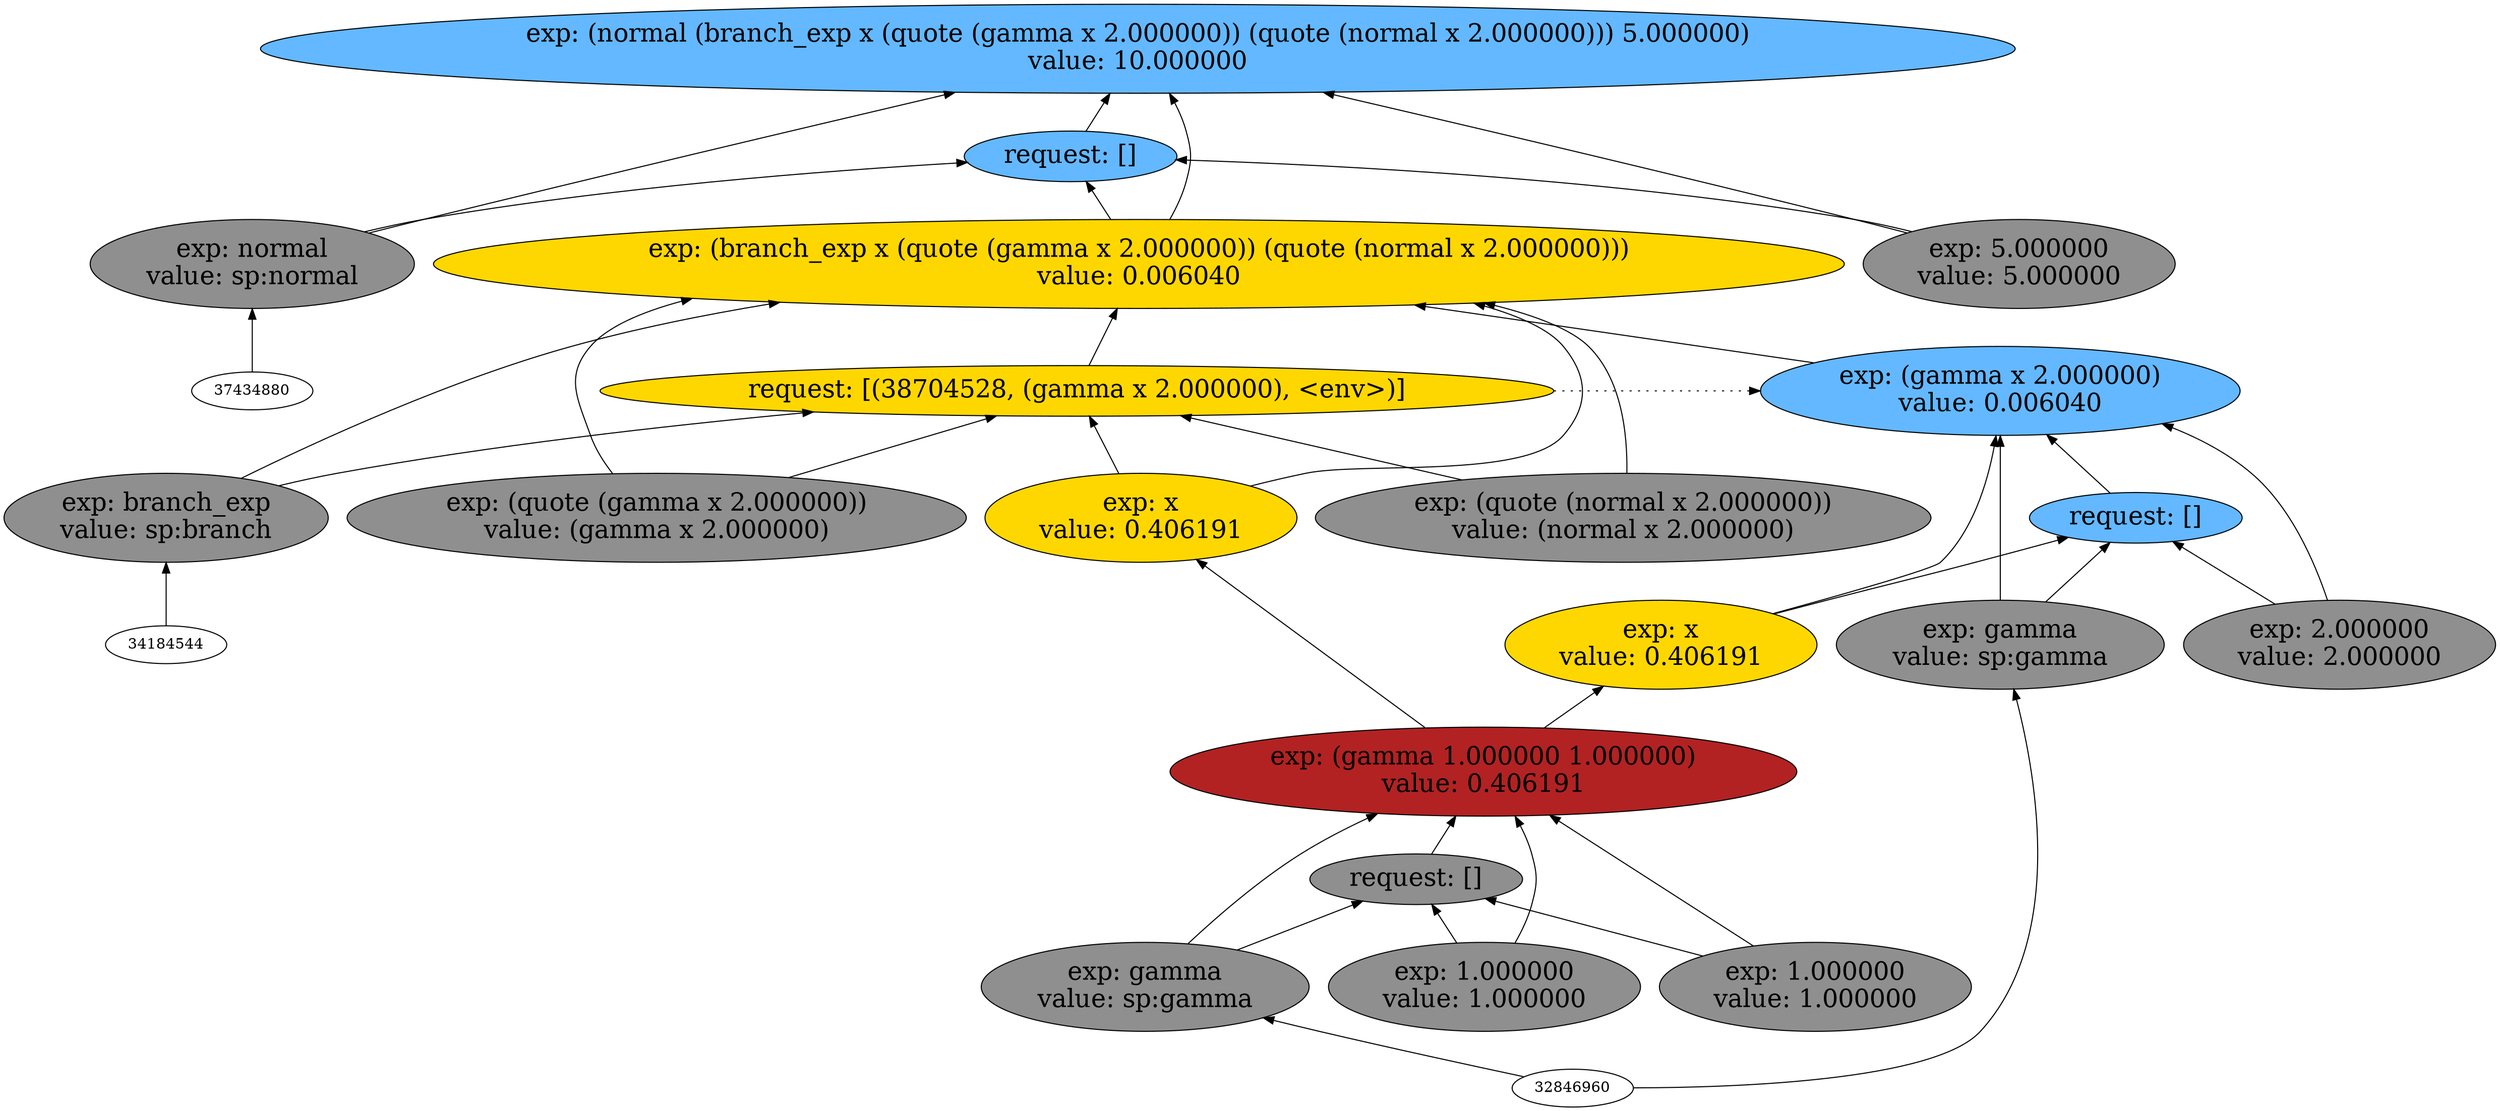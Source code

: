 digraph {
rankdir=BT
fontsize=24
subgraph clster1 {
label="Venture Families"
subgraph clster2 {
label="1"
"38822832"["fillcolor"="firebrick" "fontsize"="24" "label"="exp: (gamma 1.000000 1.000000)\nvalue: 0.406191" "shape"="ellipse" "style"="filled" ]
"40815120"["fillcolor"="grey56" "fontsize"="24" "label"="request: []" "shape"="ellipse" "style"="filled" ]
"39678768"["fillcolor"="grey56" "fontsize"="24" "label"="exp: gamma\nvalue: sp:gamma" "shape"="ellipse" "style"="filled" ]
"39716512"["fillcolor"="grey56" "fontsize"="24" "label"="exp: 1.000000\nvalue: 1.000000" "shape"="ellipse" "style"="filled" ]
"40132416"["fillcolor"="grey56" "fontsize"="24" "label"="exp: 1.000000\nvalue: 1.000000" "shape"="ellipse" "style"="filled" ]
}

subgraph clster3 {
label="2"
"40392176"["fillcolor"="steelblue1" "fontsize"="24" "label"="exp: (normal (branch_exp x (quote (gamma x 2.000000)) (quote (normal x 2.000000))) 5.000000)\nvalue: 10.000000" "shape"="ellipse" "style"="filled" ]
"40167360"["fillcolor"="steelblue1" "fontsize"="24" "label"="request: []" "shape"="ellipse" "style"="filled" ]
"40453696"["fillcolor"="grey56" "fontsize"="24" "label"="exp: normal\nvalue: sp:normal" "shape"="ellipse" "style"="filled" ]
"38998608"["fillcolor"="gold" "fontsize"="24" "label"="exp: (branch_exp x (quote (gamma x 2.000000)) (quote (normal x 2.000000)))\nvalue: 0.006040" "shape"="ellipse" "style"="filled" ]
"38704528"["fillcolor"="gold" "fontsize"="24" "label"="request: [(38704528, (gamma x 2.000000), <env>)]" "shape"="ellipse" "style"="filled" ]
"39130784"["fillcolor"="grey56" "fontsize"="24" "label"="exp: branch_exp\nvalue: sp:branch" "shape"="ellipse" "style"="filled" ]
"38733728"["fillcolor"="gold" "fontsize"="24" "label"="exp: x\nvalue: 0.406191" "shape"="ellipse" "style"="filled" ]
"38934512"["fillcolor"="grey56" "fontsize"="24" "label"="exp: (quote (gamma x 2.000000))\nvalue: (gamma x 2.000000)" "shape"="ellipse" "style"="filled" ]
"38817856"["fillcolor"="grey56" "fontsize"="24" "label"="exp: (quote (normal x 2.000000))\nvalue: (normal x 2.000000)" "shape"="ellipse" "style"="filled" ]
"39578672"["fillcolor"="grey56" "fontsize"="24" "label"="exp: 5.000000\nvalue: 5.000000" "shape"="ellipse" "style"="filled" ]
}

}

subgraph clster4 {
label=""
"39171712"["fillcolor"="steelblue1" "fontsize"="24" "label"="exp: (gamma x 2.000000)\nvalue: 0.006040" "shape"="ellipse" "style"="filled" ]
"38981168"["fillcolor"="steelblue1" "fontsize"="24" "label"="request: []" "shape"="ellipse" "style"="filled" ]
"38705728"["fillcolor"="grey56" "fontsize"="24" "label"="exp: gamma\nvalue: sp:gamma" "shape"="ellipse" "style"="filled" ]
"39491296"["fillcolor"="gold" "fontsize"="24" "label"="exp: x\nvalue: 0.406191" "shape"="ellipse" "style"="filled" ]
"39527472"["fillcolor"="grey56" "fontsize"="24" "label"="exp: 2.000000\nvalue: 2.000000" "shape"="ellipse" "style"="filled" ]
}

"39678768" -> "38822832"["arrowhead"="normal" "color"="black" "constraint"="true" "style"="solid" ]
"39678768" -> "40815120"["arrowhead"="normal" "color"="black" "constraint"="true" "style"="solid" ]
"32846960" -> "39678768"["arrowhead"="normal" "color"="black" "constraint"="true" "style"="solid" ]
"39716512" -> "38822832"["arrowhead"="normal" "color"="black" "constraint"="true" "style"="solid" ]
"39716512" -> "40815120"["arrowhead"="normal" "color"="black" "constraint"="true" "style"="solid" ]
"40132416" -> "38822832"["arrowhead"="normal" "color"="black" "constraint"="true" "style"="solid" ]
"40132416" -> "40815120"["arrowhead"="normal" "color"="black" "constraint"="true" "style"="solid" ]
"40815120" -> "38822832"["arrowhead"="normal" "color"="black" "constraint"="true" "style"="solid" ]
"38705728" -> "39171712"["arrowhead"="normal" "color"="black" "constraint"="true" "style"="solid" ]
"38705728" -> "38981168"["arrowhead"="normal" "color"="black" "constraint"="true" "style"="solid" ]
"32846960" -> "38705728"["arrowhead"="normal" "color"="black" "constraint"="true" "style"="solid" ]
"39491296" -> "39171712"["arrowhead"="normal" "color"="black" "constraint"="true" "style"="solid" ]
"39491296" -> "38981168"["arrowhead"="normal" "color"="black" "constraint"="true" "style"="solid" ]
"38822832" -> "39491296"["arrowhead"="normal" "color"="black" "constraint"="true" "style"="solid" ]
"39527472" -> "39171712"["arrowhead"="normal" "color"="black" "constraint"="true" "style"="solid" ]
"39527472" -> "38981168"["arrowhead"="normal" "color"="black" "constraint"="true" "style"="solid" ]
"38981168" -> "39171712"["arrowhead"="normal" "color"="black" "constraint"="true" "style"="solid" ]
"40453696" -> "40392176"["arrowhead"="normal" "color"="black" "constraint"="true" "style"="solid" ]
"40453696" -> "40167360"["arrowhead"="normal" "color"="black" "constraint"="true" "style"="solid" ]
"37434880" -> "40453696"["arrowhead"="normal" "color"="black" "constraint"="true" "style"="solid" ]
"38998608" -> "40392176"["arrowhead"="normal" "color"="black" "constraint"="true" "style"="solid" ]
"38998608" -> "40167360"["arrowhead"="normal" "color"="black" "constraint"="true" "style"="solid" ]
"39130784" -> "38998608"["arrowhead"="normal" "color"="black" "constraint"="true" "style"="solid" ]
"39130784" -> "38704528"["arrowhead"="normal" "color"="black" "constraint"="true" "style"="solid" ]
"34184544" -> "39130784"["arrowhead"="normal" "color"="black" "constraint"="true" "style"="solid" ]
"38733728" -> "38998608"["arrowhead"="normal" "color"="black" "constraint"="true" "style"="solid" ]
"38733728" -> "38704528"["arrowhead"="normal" "color"="black" "constraint"="true" "style"="solid" ]
"38822832" -> "38733728"["arrowhead"="normal" "color"="black" "constraint"="true" "style"="solid" ]
"38934512" -> "38998608"["arrowhead"="normal" "color"="black" "constraint"="true" "style"="solid" ]
"38934512" -> "38704528"["arrowhead"="normal" "color"="black" "constraint"="true" "style"="solid" ]
"38817856" -> "38998608"["arrowhead"="normal" "color"="black" "constraint"="true" "style"="solid" ]
"38817856" -> "38704528"["arrowhead"="normal" "color"="black" "constraint"="true" "style"="solid" ]
"38704528" -> "38998608"["arrowhead"="normal" "color"="black" "constraint"="true" "style"="solid" ]
"39171712" -> "38998608"["arrowhead"="normal" "color"="black" "constraint"="true" "style"="solid" ]
"38704528" -> "39171712"["arrowhead"="normal" "color"="black" "constraint"="false" "style"="dotted" ]
"39578672" -> "40392176"["arrowhead"="normal" "color"="black" "constraint"="true" "style"="solid" ]
"39578672" -> "40167360"["arrowhead"="normal" "color"="black" "constraint"="true" "style"="solid" ]
"40167360" -> "40392176"["arrowhead"="normal" "color"="black" "constraint"="true" "style"="solid" ]

}